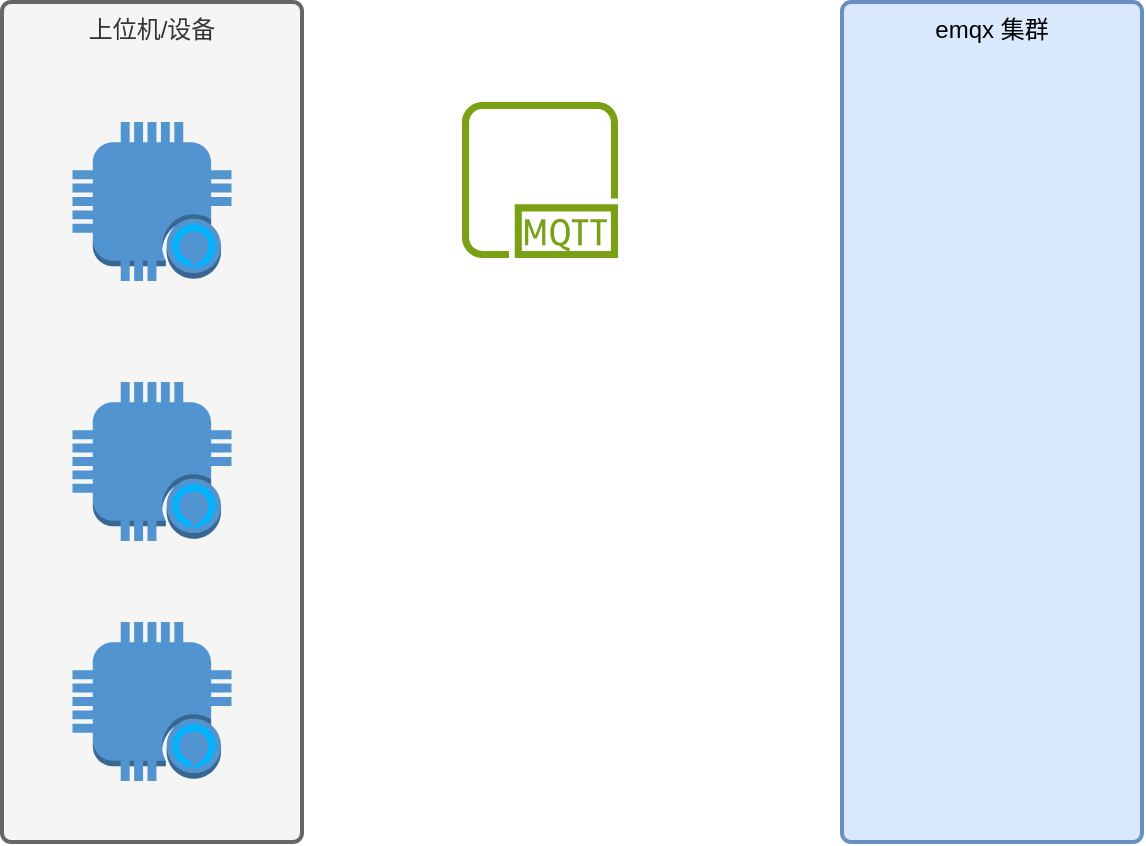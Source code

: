<mxfile version="21.8.0" type="github">
  <diagram id="6a731a19-8d31-9384-78a2-239565b7b9f0" name="Page-1">
    <mxGraphModel dx="1434" dy="878" grid="1" gridSize="10" guides="1" tooltips="1" connect="1" arrows="1" fold="1" page="1" pageScale="1" pageWidth="2336" pageHeight="1654" background="none" math="0" shadow="0">
      <root>
        <mxCell id="0" />
        <mxCell id="1" parent="0" />
        <mxCell id="pIrPDSXK6qlcN9ApZmw5-3" value="上位机/设备" style="rounded=1;whiteSpace=wrap;html=1;shadow=0;strokeWidth=2;fontSize=12;align=center;arcSize=3;verticalAlign=top;fillColor=#f5f5f5;fontColor=#333333;strokeColor=#666666;" vertex="1" parent="1">
          <mxGeometry x="110" y="140" width="150" height="420" as="geometry" />
        </mxCell>
        <mxCell id="4L-7aMJc5HiqzdiqpkeI-2" value="" style="outlineConnect=0;dashed=0;verticalLabelPosition=bottom;verticalAlign=top;align=center;html=1;shape=mxgraph.aws3.alexa_enabled_device;fillColor=#5294CF;gradientColor=none;" parent="1" vertex="1">
          <mxGeometry x="145.25" y="200" width="79.5" height="79.5" as="geometry" />
        </mxCell>
        <mxCell id="4L-7aMJc5HiqzdiqpkeI-4" value="" style="outlineConnect=0;dashed=0;verticalLabelPosition=bottom;verticalAlign=top;align=center;html=1;shape=mxgraph.aws3.alexa_enabled_device;fillColor=#5294CF;gradientColor=none;" parent="1" vertex="1">
          <mxGeometry x="145.25" y="330" width="79.5" height="79.5" as="geometry" />
        </mxCell>
        <mxCell id="4L-7aMJc5HiqzdiqpkeI-5" value="" style="outlineConnect=0;dashed=0;verticalLabelPosition=bottom;verticalAlign=top;align=center;html=1;shape=mxgraph.aws3.alexa_enabled_device;fillColor=#5294CF;gradientColor=none;" parent="1" vertex="1">
          <mxGeometry x="145.25" y="450" width="79.5" height="79.5" as="geometry" />
        </mxCell>
        <mxCell id="pIrPDSXK6qlcN9ApZmw5-6" value="" style="sketch=0;outlineConnect=0;fontColor=#232F3E;gradientColor=none;fillColor=#7AA116;strokeColor=none;dashed=0;verticalLabelPosition=bottom;verticalAlign=top;align=center;html=1;fontSize=12;fontStyle=0;aspect=fixed;pointerEvents=1;shape=mxgraph.aws4.mqtt_protocol;" vertex="1" parent="1">
          <mxGeometry x="340" y="190" width="78" height="78" as="geometry" />
        </mxCell>
        <mxCell id="pIrPDSXK6qlcN9ApZmw5-7" value="emqx 集群" style="rounded=1;whiteSpace=wrap;html=1;shadow=0;strokeWidth=2;fontSize=12;align=center;arcSize=3;verticalAlign=top;fillColor=#dae8fc;strokeColor=#6c8ebf;" vertex="1" parent="1">
          <mxGeometry x="530" y="140" width="150" height="420" as="geometry" />
        </mxCell>
      </root>
    </mxGraphModel>
  </diagram>
</mxfile>
